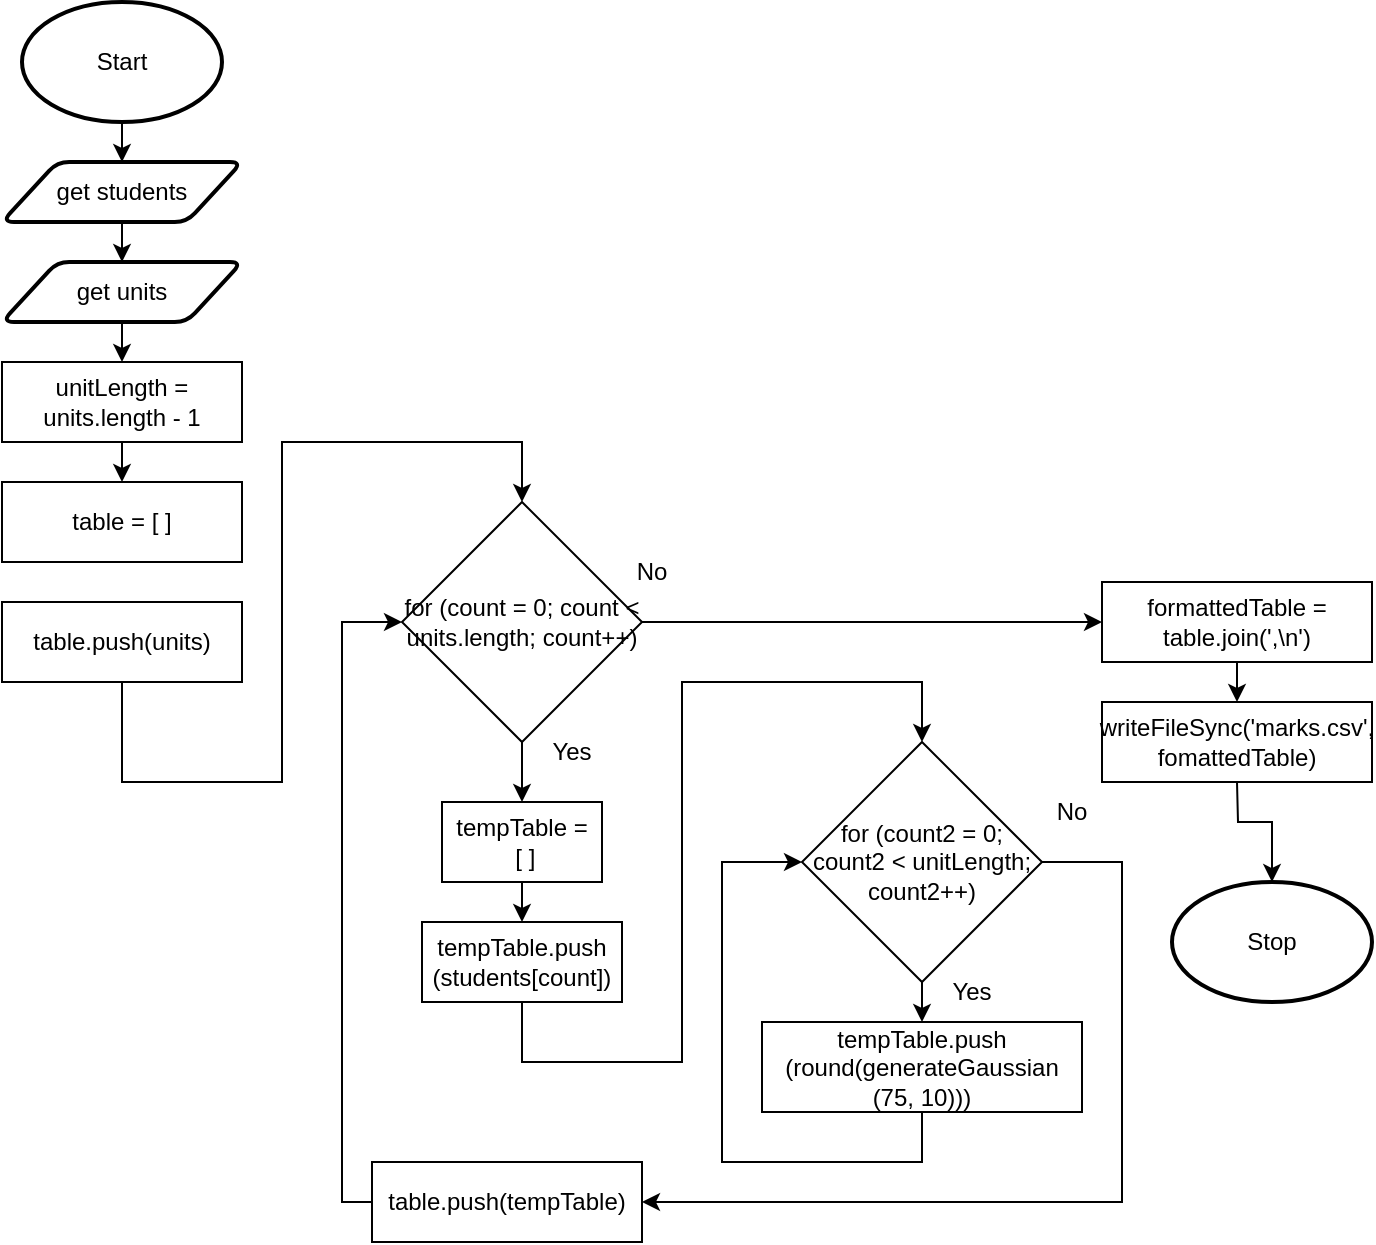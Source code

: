 <mxfile>
    <diagram id="q7JZCSy0gCoaakLFXjkL" name="Page-1">
        <mxGraphModel dx="1202" dy="790" grid="1" gridSize="10" guides="1" tooltips="1" connect="1" arrows="1" fold="1" page="1" pageScale="1" pageWidth="827" pageHeight="1169" math="0" shadow="0">
            <root>
                <mxCell id="0"/>
                <mxCell id="1" parent="0"/>
                <mxCell id="18" style="edgeStyle=none;html=1;exitX=0.5;exitY=1;exitDx=0;exitDy=0;exitPerimeter=0;entryX=0.5;entryY=0;entryDx=0;entryDy=0;" parent="1" source="19" target="21" edge="1">
                    <mxGeometry relative="1" as="geometry"/>
                </mxCell>
                <mxCell id="19" value="Start" style="strokeWidth=2;html=1;shape=mxgraph.flowchart.start_1;whiteSpace=wrap;" parent="1" vertex="1">
                    <mxGeometry x="130" y="30" width="100" height="60" as="geometry"/>
                </mxCell>
                <mxCell id="49" style="edgeStyle=none;html=1;exitX=0.5;exitY=1;exitDx=0;exitDy=0;entryX=0.5;entryY=0;entryDx=0;entryDy=0;" parent="1" source="21" target="48" edge="1">
                    <mxGeometry relative="1" as="geometry"/>
                </mxCell>
                <mxCell id="21" value="get students" style="shape=parallelogram;html=1;strokeWidth=2;perimeter=parallelogramPerimeter;whiteSpace=wrap;rounded=1;arcSize=12;size=0.23;" parent="1" vertex="1">
                    <mxGeometry x="120" y="110" width="120" height="30" as="geometry"/>
                </mxCell>
                <mxCell id="22" value="Stop" style="strokeWidth=2;html=1;shape=mxgraph.flowchart.start_1;whiteSpace=wrap;" parent="1" vertex="1">
                    <mxGeometry x="705" y="470" width="100" height="60" as="geometry"/>
                </mxCell>
                <mxCell id="51" style="edgeStyle=none;html=1;exitX=0.5;exitY=1;exitDx=0;exitDy=0;entryX=0.5;entryY=0;entryDx=0;entryDy=0;" parent="1" source="48" target="50" edge="1">
                    <mxGeometry relative="1" as="geometry"/>
                </mxCell>
                <mxCell id="48" value="get units" style="shape=parallelogram;html=1;strokeWidth=2;perimeter=parallelogramPerimeter;whiteSpace=wrap;rounded=1;arcSize=12;size=0.23;" parent="1" vertex="1">
                    <mxGeometry x="120" y="160" width="120" height="30" as="geometry"/>
                </mxCell>
                <mxCell id="53" style="edgeStyle=none;html=1;exitX=0.5;exitY=1;exitDx=0;exitDy=0;entryX=0.5;entryY=0;entryDx=0;entryDy=0;" parent="1" source="50" target="52" edge="1">
                    <mxGeometry relative="1" as="geometry"/>
                </mxCell>
                <mxCell id="50" value="unitLength = units.length - 1" style="rounded=0;whiteSpace=wrap;html=1;" parent="1" vertex="1">
                    <mxGeometry x="120" y="210" width="120" height="40" as="geometry"/>
                </mxCell>
                <mxCell id="52" value="table = [ ]" style="rounded=0;whiteSpace=wrap;html=1;" parent="1" vertex="1">
                    <mxGeometry x="120" y="270" width="120" height="40" as="geometry"/>
                </mxCell>
                <mxCell id="68" style="edgeStyle=none;html=1;exitX=0.5;exitY=1;exitDx=0;exitDy=0;entryX=0.5;entryY=0;entryDx=0;entryDy=0;rounded=0;" edge="1" parent="1" source="54" target="60">
                    <mxGeometry relative="1" as="geometry">
                        <mxPoint x="320" y="250" as="sourcePoint"/>
                        <Array as="points">
                            <mxPoint x="180" y="420"/>
                            <mxPoint x="260" y="420"/>
                            <mxPoint x="260" y="250"/>
                            <mxPoint x="380" y="250"/>
                        </Array>
                    </mxGeometry>
                </mxCell>
                <mxCell id="54" value="table.push(units)" style="rounded=0;whiteSpace=wrap;html=1;" parent="1" vertex="1">
                    <mxGeometry x="120" y="330" width="120" height="40" as="geometry"/>
                </mxCell>
                <mxCell id="66" style="edgeStyle=none;rounded=0;html=1;exitX=0.5;exitY=1;exitDx=0;exitDy=0;entryX=0.5;entryY=0;entryDx=0;entryDy=0;" parent="1" source="60" target="65" edge="1">
                    <mxGeometry relative="1" as="geometry"/>
                </mxCell>
                <mxCell id="84" style="edgeStyle=none;rounded=0;html=1;exitX=1;exitY=0.5;exitDx=0;exitDy=0;entryX=0;entryY=0.5;entryDx=0;entryDy=0;" edge="1" parent="1" source="60" target="83">
                    <mxGeometry relative="1" as="geometry"/>
                </mxCell>
                <mxCell id="60" value="for (count = 0; count &amp;lt; units.length; count++)" style="rhombus;whiteSpace=wrap;html=1;" parent="1" vertex="1">
                    <mxGeometry x="320" y="280" width="120" height="120" as="geometry"/>
                </mxCell>
                <mxCell id="62" value="Yes" style="text;html=1;strokeColor=none;fillColor=none;align=center;verticalAlign=middle;whiteSpace=wrap;rounded=0;" parent="1" vertex="1">
                    <mxGeometry x="390" y="390" width="30" height="30" as="geometry"/>
                </mxCell>
                <mxCell id="63" value="No" style="text;html=1;strokeColor=none;fillColor=none;align=center;verticalAlign=middle;whiteSpace=wrap;rounded=0;" parent="1" vertex="1">
                    <mxGeometry x="430" y="300" width="30" height="30" as="geometry"/>
                </mxCell>
                <mxCell id="70" style="edgeStyle=none;rounded=0;html=1;exitX=0.5;exitY=1;exitDx=0;exitDy=0;entryX=0.5;entryY=0;entryDx=0;entryDy=0;" edge="1" parent="1" source="65" target="69">
                    <mxGeometry relative="1" as="geometry"/>
                </mxCell>
                <mxCell id="65" value="tempTable =&lt;br&gt;&amp;nbsp;[ ]" style="rounded=0;whiteSpace=wrap;html=1;" parent="1" vertex="1">
                    <mxGeometry x="340" y="430" width="80" height="40" as="geometry"/>
                </mxCell>
                <mxCell id="72" style="edgeStyle=none;rounded=0;html=1;exitX=0.5;exitY=1;exitDx=0;exitDy=0;entryX=0.5;entryY=0;entryDx=0;entryDy=0;" edge="1" parent="1" source="69" target="71">
                    <mxGeometry relative="1" as="geometry">
                        <Array as="points">
                            <mxPoint x="380" y="560"/>
                            <mxPoint x="460" y="560"/>
                            <mxPoint x="460" y="370"/>
                            <mxPoint x="580" y="370"/>
                        </Array>
                    </mxGeometry>
                </mxCell>
                <mxCell id="69" value="tempTable.push&lt;br&gt;(students[count])" style="rounded=0;whiteSpace=wrap;html=1;" vertex="1" parent="1">
                    <mxGeometry x="330" y="490" width="100" height="40" as="geometry"/>
                </mxCell>
                <mxCell id="74" style="edgeStyle=none;rounded=0;html=1;exitX=0.5;exitY=1;exitDx=0;exitDy=0;" edge="1" parent="1" source="71">
                    <mxGeometry relative="1" as="geometry">
                        <mxPoint x="580" y="540" as="targetPoint"/>
                    </mxGeometry>
                </mxCell>
                <mxCell id="80" style="edgeStyle=none;rounded=0;html=1;exitX=1;exitY=0.5;exitDx=0;exitDy=0;entryX=1;entryY=0.5;entryDx=0;entryDy=0;" edge="1" parent="1" source="71" target="81">
                    <mxGeometry relative="1" as="geometry">
                        <mxPoint x="740" y="550" as="targetPoint"/>
                        <Array as="points">
                            <mxPoint x="680" y="460"/>
                            <mxPoint x="680" y="630"/>
                        </Array>
                    </mxGeometry>
                </mxCell>
                <mxCell id="71" value="for (count2 = 0; count2 &amp;lt; unitLength; count2++)" style="rhombus;whiteSpace=wrap;html=1;" vertex="1" parent="1">
                    <mxGeometry x="520" y="400" width="120" height="120" as="geometry"/>
                </mxCell>
                <mxCell id="77" style="edgeStyle=none;rounded=0;html=1;exitX=0.5;exitY=1;exitDx=0;exitDy=0;entryX=0;entryY=0.5;entryDx=0;entryDy=0;" edge="1" parent="1" source="73" target="71">
                    <mxGeometry relative="1" as="geometry">
                        <Array as="points">
                            <mxPoint x="580" y="610"/>
                            <mxPoint x="480" y="610"/>
                            <mxPoint x="480" y="460"/>
                        </Array>
                    </mxGeometry>
                </mxCell>
                <mxCell id="73" value="tempTable.push&lt;br&gt;(round(generateGaussian&lt;br&gt;(75, 10)))" style="rounded=0;whiteSpace=wrap;html=1;" vertex="1" parent="1">
                    <mxGeometry x="500" y="540" width="160" height="45" as="geometry"/>
                </mxCell>
                <mxCell id="75" value="Yes" style="text;html=1;strokeColor=none;fillColor=none;align=center;verticalAlign=middle;whiteSpace=wrap;rounded=0;" vertex="1" parent="1">
                    <mxGeometry x="590" y="510" width="30" height="30" as="geometry"/>
                </mxCell>
                <mxCell id="79" value="No" style="text;html=1;strokeColor=none;fillColor=none;align=center;verticalAlign=middle;whiteSpace=wrap;rounded=0;" vertex="1" parent="1">
                    <mxGeometry x="640" y="420" width="30" height="30" as="geometry"/>
                </mxCell>
                <mxCell id="82" style="edgeStyle=none;rounded=0;html=1;exitX=0;exitY=0.5;exitDx=0;exitDy=0;entryX=0;entryY=0.5;entryDx=0;entryDy=0;" edge="1" parent="1" source="81" target="60">
                    <mxGeometry relative="1" as="geometry">
                        <Array as="points">
                            <mxPoint x="290" y="630"/>
                            <mxPoint x="290" y="340"/>
                        </Array>
                    </mxGeometry>
                </mxCell>
                <mxCell id="81" value="table.push(tempTable)" style="rounded=0;whiteSpace=wrap;html=1;" vertex="1" parent="1">
                    <mxGeometry x="305" y="610" width="135" height="40" as="geometry"/>
                </mxCell>
                <mxCell id="86" style="edgeStyle=none;rounded=0;html=1;exitX=0.5;exitY=1;exitDx=0;exitDy=0;entryX=0.5;entryY=0;entryDx=0;entryDy=0;" edge="1" parent="1" source="83" target="85">
                    <mxGeometry relative="1" as="geometry"/>
                </mxCell>
                <mxCell id="83" value="formattedTable = table.join(',\n')" style="rounded=0;whiteSpace=wrap;html=1;" vertex="1" parent="1">
                    <mxGeometry x="670" y="320" width="135" height="40" as="geometry"/>
                </mxCell>
                <mxCell id="87" style="edgeStyle=none;rounded=0;html=1;exitX=0.5;exitY=1;exitDx=0;exitDy=0;entryX=0.5;entryY=0;entryDx=0;entryDy=0;entryPerimeter=0;" edge="1" parent="1" source="85" target="22">
                    <mxGeometry relative="1" as="geometry">
                        <Array as="points">
                            <mxPoint x="738" y="440"/>
                            <mxPoint x="755" y="440"/>
                        </Array>
                    </mxGeometry>
                </mxCell>
                <mxCell id="85" value="writeFileSync('marks.csv', fomattedTable)" style="rounded=0;whiteSpace=wrap;html=1;" vertex="1" parent="1">
                    <mxGeometry x="670" y="380" width="135" height="40" as="geometry"/>
                </mxCell>
            </root>
        </mxGraphModel>
    </diagram>
</mxfile>